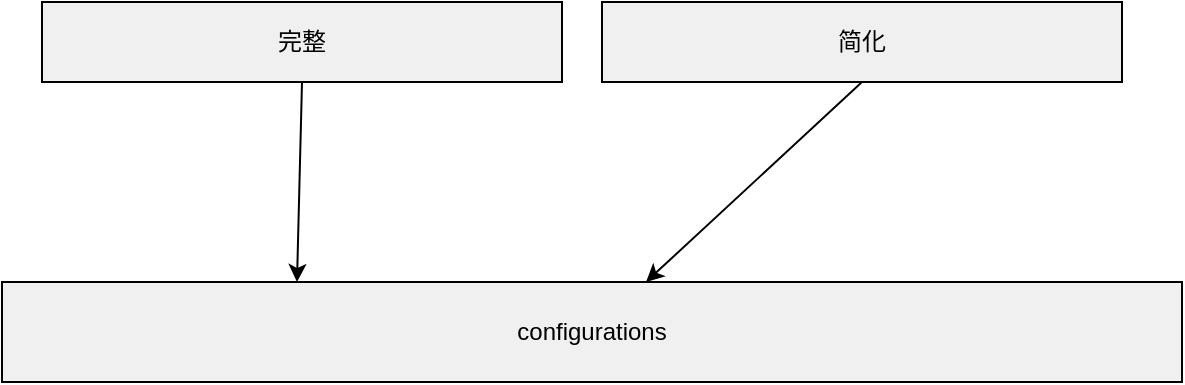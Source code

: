 <mxfile>
    <diagram id="SXKyU4e9sjQW3TP8jOlG" name="Page-1">
        <mxGraphModel dx="1024" dy="553" grid="1" gridSize="10" guides="1" tooltips="1" connect="1" arrows="1" fold="1" page="1" pageScale="1" pageWidth="2339" pageHeight="3300" background="#ffffff" math="0" shadow="0">
            <root>
                <mxCell id="0"/>
                <mxCell id="1" parent="0"/>
                <mxCell id="6" style="edgeStyle=none;html=1;exitX=0.5;exitY=1;exitDx=0;exitDy=0;" edge="1" parent="1" source="2" target="3">
                    <mxGeometry relative="1" as="geometry"/>
                </mxCell>
                <mxCell id="2" value="&lt;font color=&quot;#000000&quot;&gt;简化&lt;/font&gt;" style="rounded=0;whiteSpace=wrap;html=1;fillColor=#F0F0F0;strokeColor=#000000;" vertex="1" parent="1">
                    <mxGeometry x="470" y="220" width="260" height="40" as="geometry"/>
                </mxCell>
                <mxCell id="3" value="&lt;font color=&quot;#000000&quot;&gt;configurations&lt;/font&gt;" style="rounded=0;whiteSpace=wrap;html=1;fillColor=#F0F0F0;strokeColor=#000000;" vertex="1" parent="1">
                    <mxGeometry x="170" y="360" width="590" height="50" as="geometry"/>
                </mxCell>
                <mxCell id="5" style="edgeStyle=none;html=1;exitX=0.5;exitY=1;exitDx=0;exitDy=0;entryX=0.25;entryY=0;entryDx=0;entryDy=0;" edge="1" parent="1" source="4" target="3">
                    <mxGeometry relative="1" as="geometry"/>
                </mxCell>
                <mxCell id="4" value="&lt;font color=&quot;#000000&quot;&gt;完整&lt;/font&gt;" style="rounded=0;whiteSpace=wrap;html=1;fillColor=#F0F0F0;strokeColor=#000000;" vertex="1" parent="1">
                    <mxGeometry x="190" y="220" width="260" height="40" as="geometry"/>
                </mxCell>
            </root>
        </mxGraphModel>
    </diagram>
</mxfile>